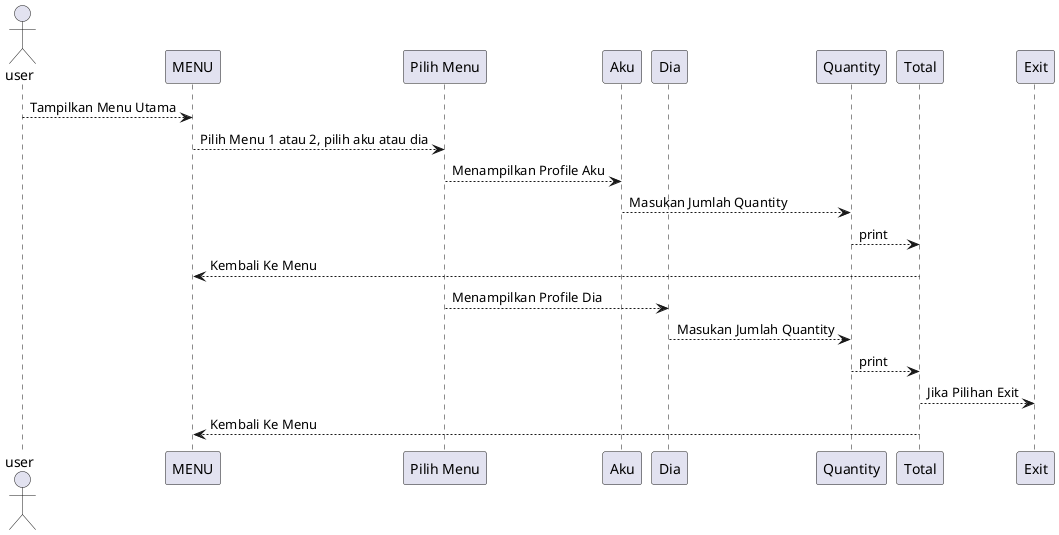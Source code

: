 @startuml
actor user
participant "MENU" as M
participant "Pilih Menu" as pil
participant "Aku" as A
participant "Dia" as D
participant "Quantity" as qty
participant "Total" as tot
participant "Exit" as X

user --> M: Tampilkan Menu Utama
M --> pil: Pilih Menu 1 atau 2, pilih aku atau dia
pil --> A: Menampilkan Profile Aku
A --> qty: Masukan Jumlah Quantity
qty --> tot: print
M <-- tot: Kembali Ke Menu
pil --> D: Menampilkan Profile Dia
D --> qty: Masukan Jumlah Quantity
qty --> tot: print
tot --> X: Jika Pilihan Exit
M <-- tot: Kembali Ke Menu

@enduml
